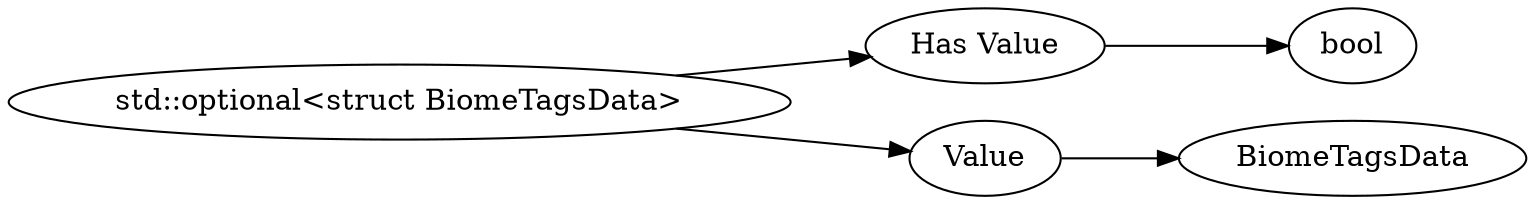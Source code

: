 digraph "std::optional<struct BiomeTagsData>" {
rankdir = LR
40
40 -> 41
41 -> 42
40 -> 43
43 -> 51

40 [label="std::optional<struct BiomeTagsData>",comment="name: \"std::optional<struct BiomeTagsData>\", typeName: \"\", id: 40, branchId: 0, recurseId: -1, attributes: 0, notes: \"\""];
41 [label="Has Value",comment="name: \"Has Value\", typeName: \"\", id: 41, branchId: 0, recurseId: -1, attributes: 0, notes: \"If true, follow with appropriate data type, otherwise nothing\""];
42 [label="bool",comment="name: \"bool\", typeName: \"\", id: 42, branchId: 0, recurseId: -1, attributes: 512, notes: \"\""];
43 [label="Value",comment="name: \"Value\", typeName: \"BiomeTagsData\", id: 43, branchId: 0, recurseId: -1, attributes: 256, notes: \"\""];
51 [label="BiomeTagsData",comment="name: \"BiomeTagsData\", typeName: \"\", id: 51, branchId: 0, recurseId: -1, attributes: 512, notes: \"\""];
{ rank = max;42;51}

}
